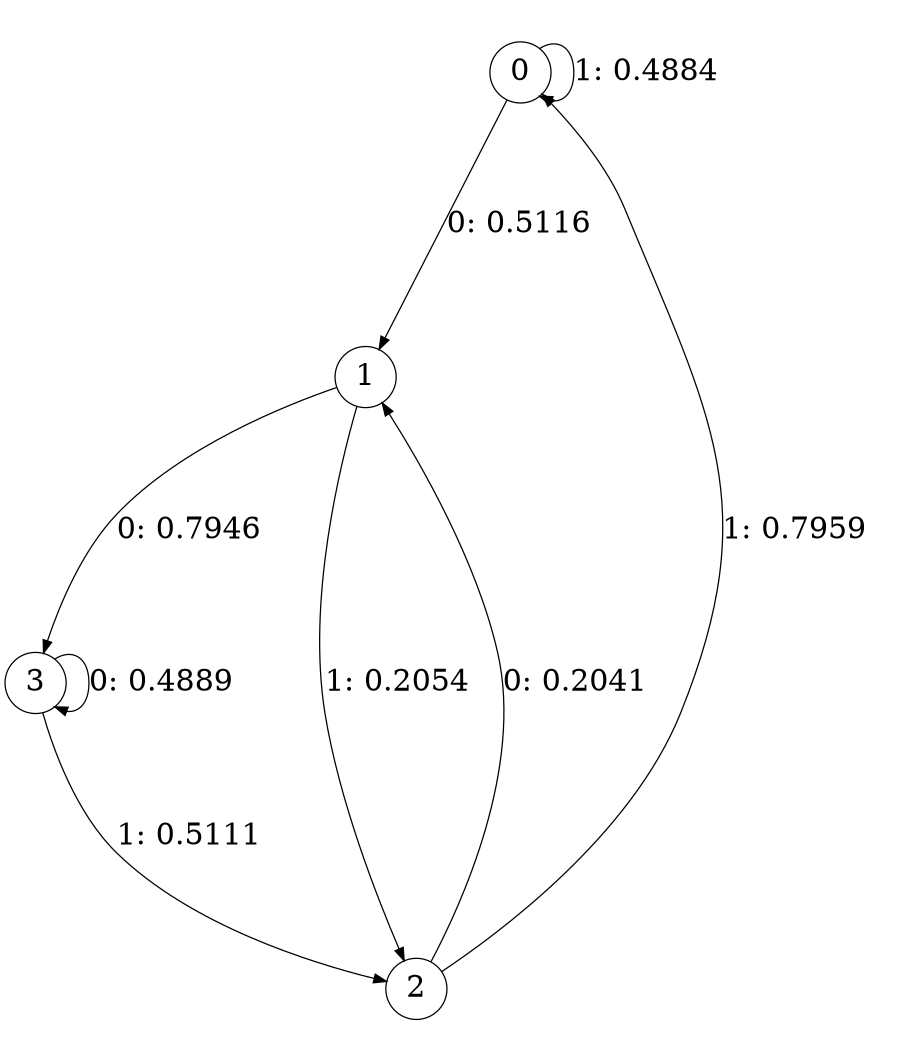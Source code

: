 digraph "ch21faceL3" {
size = "6,8.5";
ratio = "fill";
node [shape = circle];
node [fontsize = 24];
edge [fontsize = 24];
0 -> 1 [label = "0: 0.5116   "];
0 -> 0 [label = "1: 0.4884   "];
1 -> 3 [label = "0: 0.7946   "];
1 -> 2 [label = "1: 0.2054   "];
2 -> 1 [label = "0: 0.2041   "];
2 -> 0 [label = "1: 0.7959   "];
3 -> 3 [label = "0: 0.4889   "];
3 -> 2 [label = "1: 0.5111   "];
}
